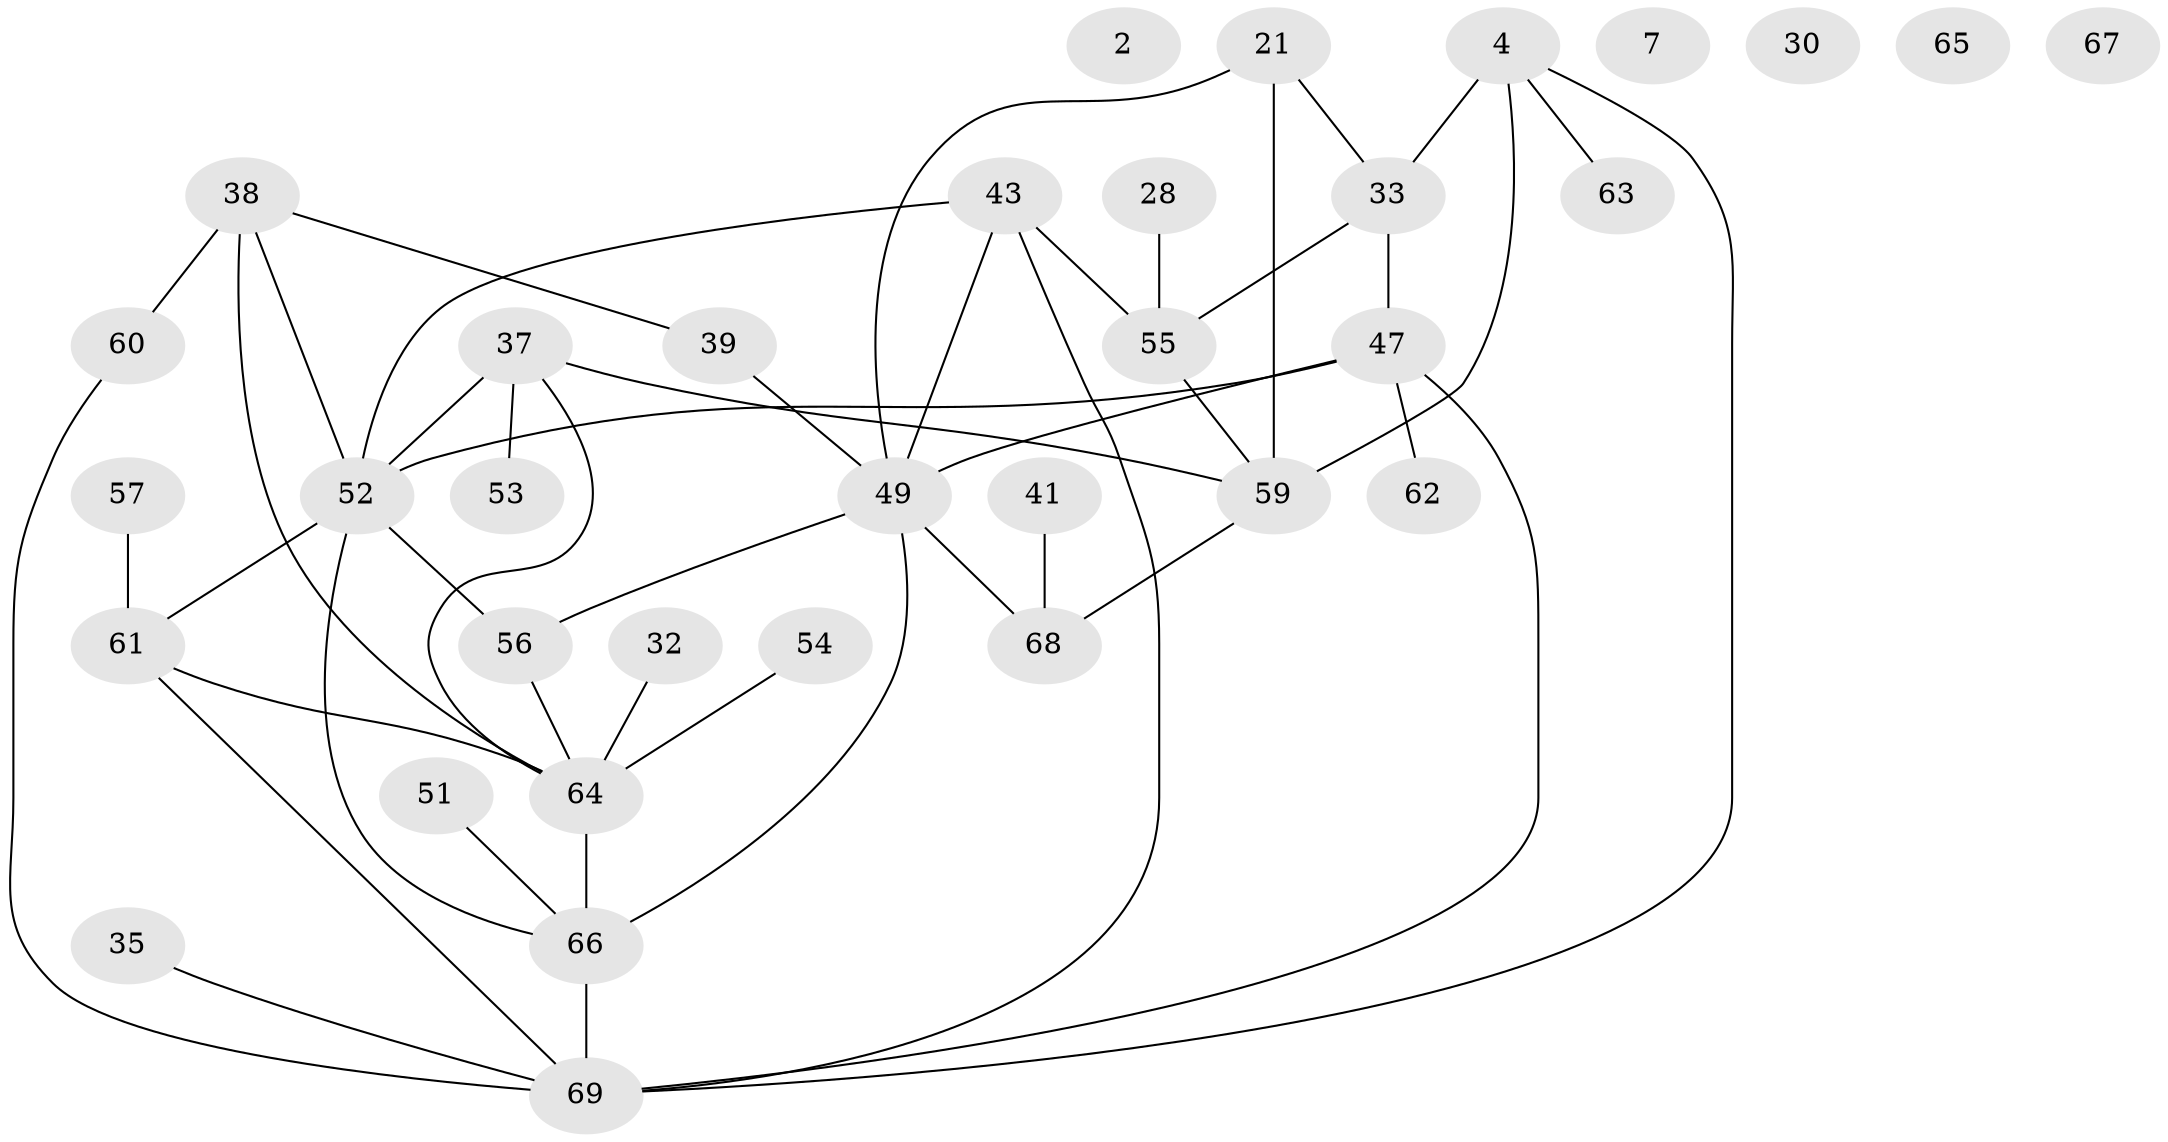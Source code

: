 // original degree distribution, {5: 0.17391304347826086, 0: 0.07246376811594203, 4: 0.17391304347826086, 3: 0.17391304347826086, 2: 0.2463768115942029, 6: 0.014492753623188406, 1: 0.13043478260869565, 7: 0.014492753623188406}
// Generated by graph-tools (version 1.1) at 2025/42/03/04/25 21:42:33]
// undirected, 34 vertices, 47 edges
graph export_dot {
graph [start="1"]
  node [color=gray90,style=filled];
  2;
  4;
  7;
  21;
  28 [super="+8"];
  30;
  32;
  33 [super="+12"];
  35 [super="+18+20"];
  37 [super="+25"];
  38;
  39;
  41 [super="+17+26+34"];
  43;
  47 [super="+14"];
  49 [super="+24"];
  51;
  52 [super="+27+44"];
  53;
  54;
  55;
  56 [super="+19+9"];
  57;
  59 [super="+3"];
  60 [super="+40"];
  61 [super="+6"];
  62 [super="+48"];
  63 [super="+58"];
  64 [super="+23+36+50"];
  65;
  66 [super="+46+5"];
  67;
  68;
  69 [super="+45+31+11"];
  4 -- 33 [weight=2];
  4 -- 59;
  4 -- 69;
  4 -- 63;
  21 -- 59 [weight=2];
  21 -- 49;
  21 -- 33;
  28 -- 55 [weight=2];
  32 -- 64;
  33 -- 55;
  33 -- 47 [weight=2];
  35 -- 69;
  37 -- 52 [weight=3];
  37 -- 64 [weight=2];
  37 -- 53;
  37 -- 59;
  38 -- 39;
  38 -- 52;
  38 -- 60 [weight=2];
  38 -- 64;
  39 -- 49;
  41 -- 68;
  43 -- 49;
  43 -- 55;
  43 -- 69;
  43 -- 52;
  47 -- 49 [weight=3];
  47 -- 69 [weight=2];
  47 -- 52;
  47 -- 62;
  49 -- 56;
  49 -- 66 [weight=3];
  49 -- 68 [weight=2];
  51 -- 66 [weight=2];
  52 -- 66;
  52 -- 56;
  52 -- 61;
  54 -- 64;
  55 -- 59;
  56 -- 64;
  57 -- 61;
  59 -- 68;
  60 -- 69;
  61 -- 64 [weight=2];
  61 -- 69 [weight=2];
  64 -- 66 [weight=2];
  66 -- 69;
}
